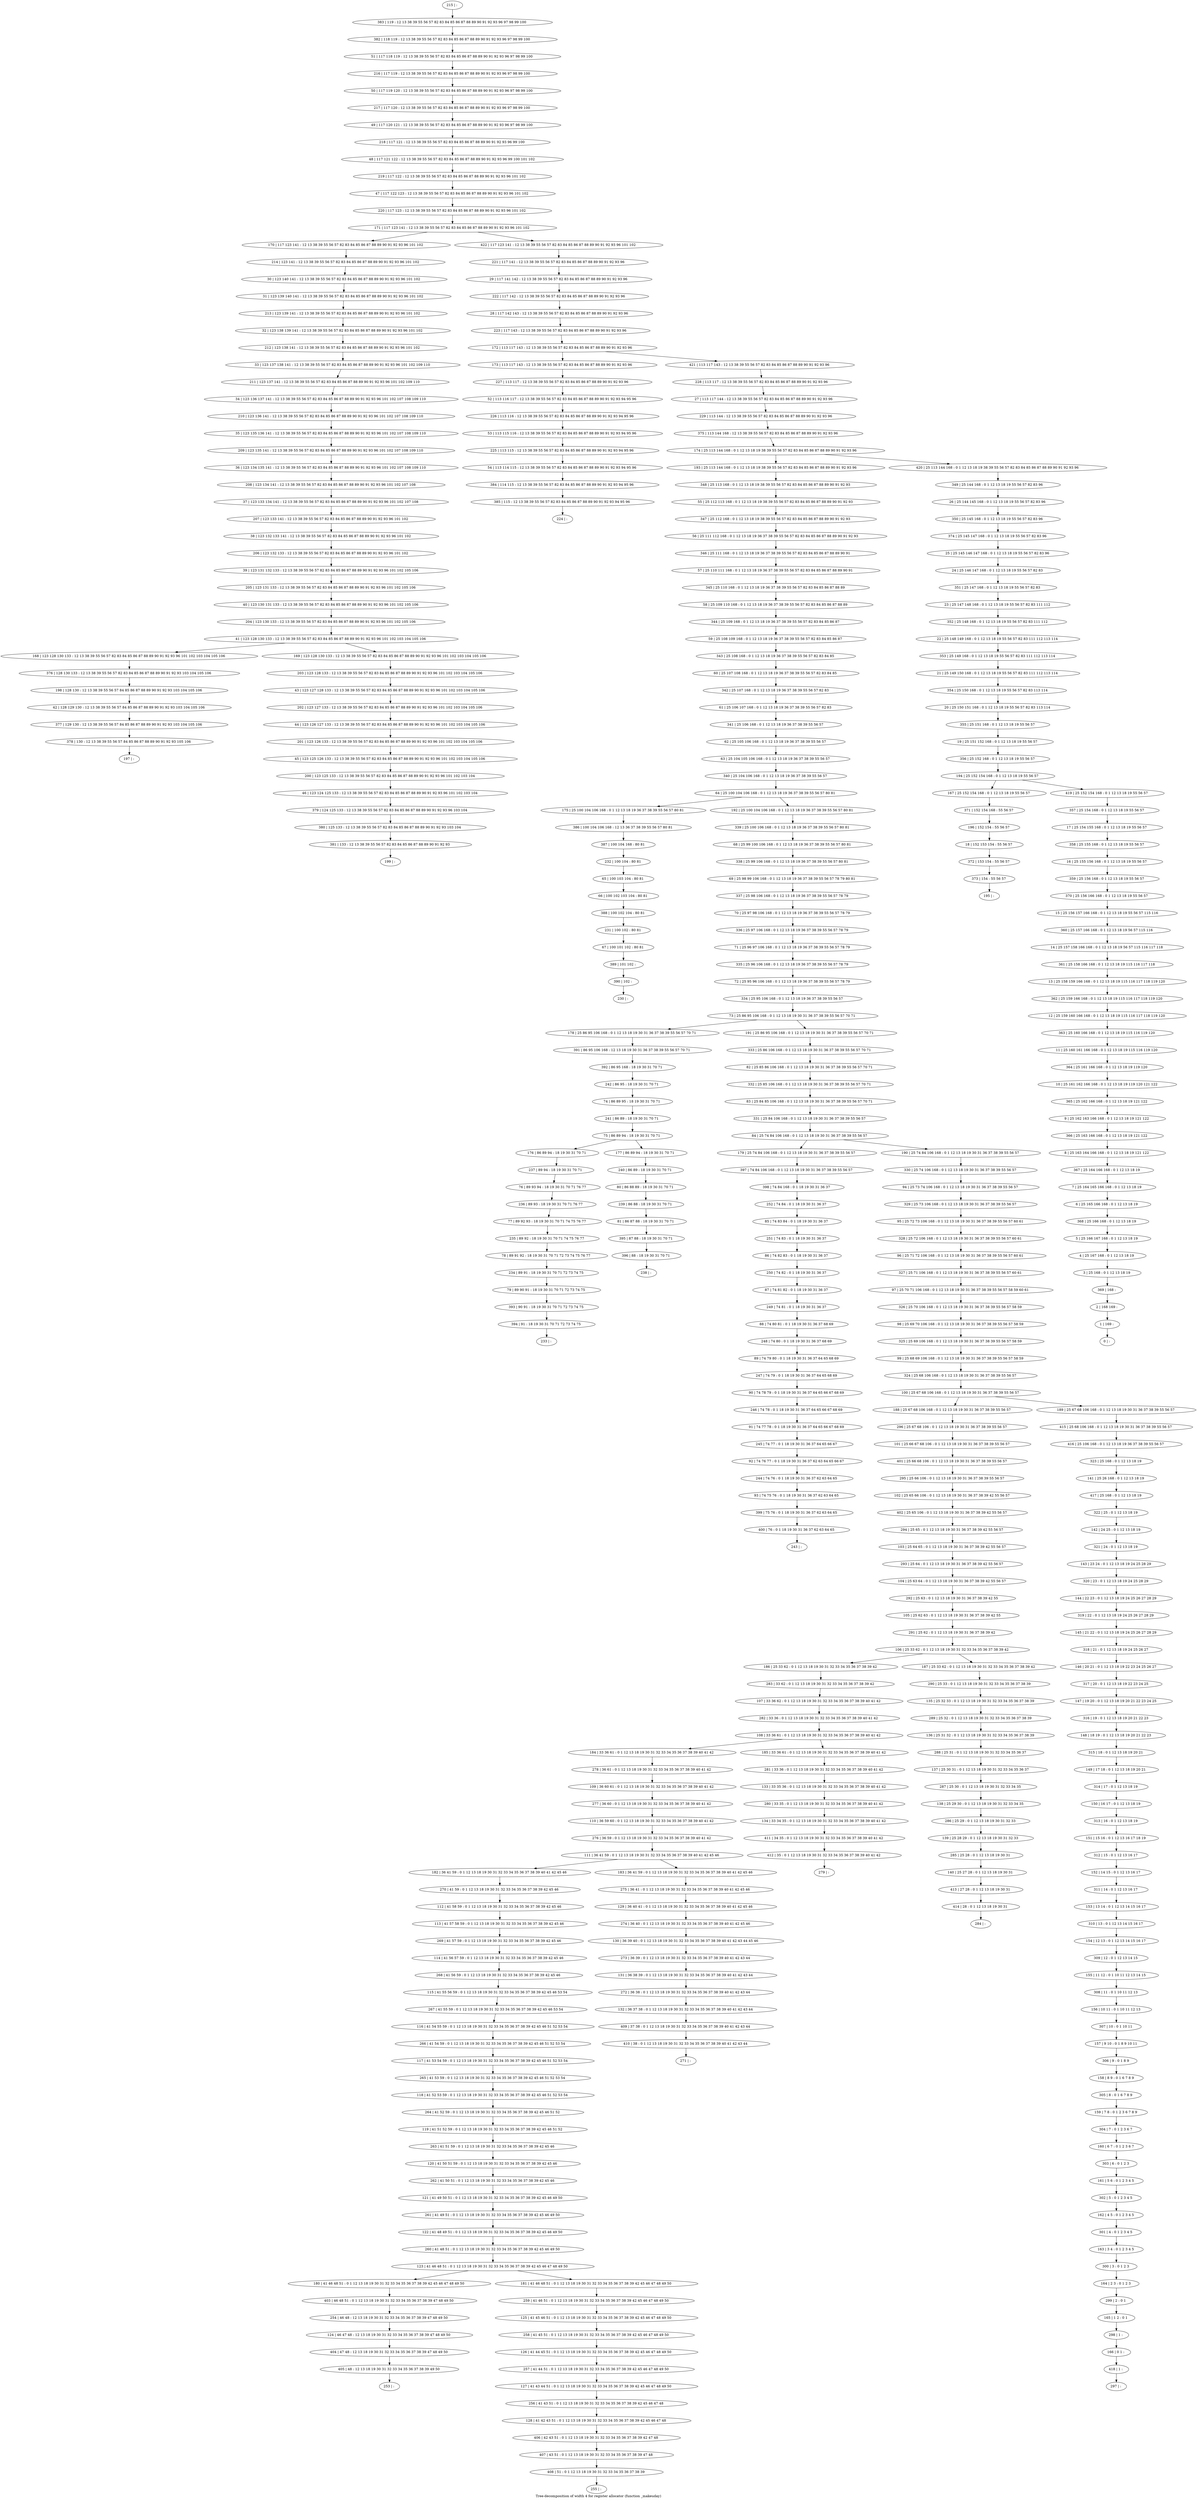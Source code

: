 digraph G {
graph [label="Tree-decomposition of width 4 for register allocator (function _makeuday)"]
0[label="0 | : "];
1[label="1 | 169 : "];
2[label="2 | 168 169 : "];
3[label="3 | 25 168 : 0 1 12 13 18 19 "];
4[label="4 | 25 167 168 : 0 1 12 13 18 19 "];
5[label="5 | 25 166 167 168 : 0 1 12 13 18 19 "];
6[label="6 | 25 165 166 168 : 0 1 12 13 18 19 "];
7[label="7 | 25 164 165 166 168 : 0 1 12 13 18 19 "];
8[label="8 | 25 163 164 166 168 : 0 1 12 13 18 19 121 122 "];
9[label="9 | 25 162 163 166 168 : 0 1 12 13 18 19 121 122 "];
10[label="10 | 25 161 162 166 168 : 0 1 12 13 18 19 119 120 121 122 "];
11[label="11 | 25 160 161 166 168 : 0 1 12 13 18 19 115 116 119 120 "];
12[label="12 | 25 159 160 166 168 : 0 1 12 13 18 19 115 116 117 118 119 120 "];
13[label="13 | 25 158 159 166 168 : 0 1 12 13 18 19 115 116 117 118 119 120 "];
14[label="14 | 25 157 158 166 168 : 0 1 12 13 18 19 56 57 115 116 117 118 "];
15[label="15 | 25 156 157 166 168 : 0 1 12 13 18 19 55 56 57 115 116 "];
16[label="16 | 25 155 156 168 : 0 1 12 13 18 19 55 56 57 "];
17[label="17 | 25 154 155 168 : 0 1 12 13 18 19 55 56 57 "];
18[label="18 | 152 153 154 : 55 56 57 "];
19[label="19 | 25 151 152 168 : 0 1 12 13 18 19 55 56 57 "];
20[label="20 | 25 150 151 168 : 0 1 12 13 18 19 55 56 57 82 83 113 114 "];
21[label="21 | 25 149 150 168 : 0 1 12 13 18 19 55 56 57 82 83 111 112 113 114 "];
22[label="22 | 25 148 149 168 : 0 1 12 13 18 19 55 56 57 82 83 111 112 113 114 "];
23[label="23 | 25 147 148 168 : 0 1 12 13 18 19 55 56 57 82 83 111 112 "];
24[label="24 | 25 146 147 168 : 0 1 12 13 18 19 55 56 57 82 83 "];
25[label="25 | 25 145 146 147 168 : 0 1 12 13 18 19 55 56 57 82 83 96 "];
26[label="26 | 25 144 145 168 : 0 1 12 13 18 19 55 56 57 82 83 96 "];
27[label="27 | 113 117 144 : 12 13 38 39 55 56 57 82 83 84 85 86 87 88 89 90 91 92 93 96 "];
28[label="28 | 117 142 143 : 12 13 38 39 55 56 57 82 83 84 85 86 87 88 89 90 91 92 93 96 "];
29[label="29 | 117 141 142 : 12 13 38 39 55 56 57 82 83 84 85 86 87 88 89 90 91 92 93 96 "];
30[label="30 | 123 140 141 : 12 13 38 39 55 56 57 82 83 84 85 86 87 88 89 90 91 92 93 96 101 102 "];
31[label="31 | 123 139 140 141 : 12 13 38 39 55 56 57 82 83 84 85 86 87 88 89 90 91 92 93 96 101 102 "];
32[label="32 | 123 138 139 141 : 12 13 38 39 55 56 57 82 83 84 85 86 87 88 89 90 91 92 93 96 101 102 "];
33[label="33 | 123 137 138 141 : 12 13 38 39 55 56 57 82 83 84 85 86 87 88 89 90 91 92 93 96 101 102 109 110 "];
34[label="34 | 123 136 137 141 : 12 13 38 39 55 56 57 82 83 84 85 86 87 88 89 90 91 92 93 96 101 102 107 108 109 110 "];
35[label="35 | 123 135 136 141 : 12 13 38 39 55 56 57 82 83 84 85 86 87 88 89 90 91 92 93 96 101 102 107 108 109 110 "];
36[label="36 | 123 134 135 141 : 12 13 38 39 55 56 57 82 83 84 85 86 87 88 89 90 91 92 93 96 101 102 107 108 109 110 "];
37[label="37 | 123 133 134 141 : 12 13 38 39 55 56 57 82 83 84 85 86 87 88 89 90 91 92 93 96 101 102 107 108 "];
38[label="38 | 123 132 133 141 : 12 13 38 39 55 56 57 82 83 84 85 86 87 88 89 90 91 92 93 96 101 102 "];
39[label="39 | 123 131 132 133 : 12 13 38 39 55 56 57 82 83 84 85 86 87 88 89 90 91 92 93 96 101 102 105 106 "];
40[label="40 | 123 130 131 133 : 12 13 38 39 55 56 57 82 83 84 85 86 87 88 89 90 91 92 93 96 101 102 105 106 "];
41[label="41 | 123 128 130 133 : 12 13 38 39 55 56 57 82 83 84 85 86 87 88 89 90 91 92 93 96 101 102 103 104 105 106 "];
42[label="42 | 128 129 130 : 12 13 38 39 55 56 57 84 85 86 87 88 89 90 91 92 93 103 104 105 106 "];
43[label="43 | 123 127 128 133 : 12 13 38 39 55 56 57 82 83 84 85 86 87 88 89 90 91 92 93 96 101 102 103 104 105 106 "];
44[label="44 | 123 126 127 133 : 12 13 38 39 55 56 57 82 83 84 85 86 87 88 89 90 91 92 93 96 101 102 103 104 105 106 "];
45[label="45 | 123 125 126 133 : 12 13 38 39 55 56 57 82 83 84 85 86 87 88 89 90 91 92 93 96 101 102 103 104 105 106 "];
46[label="46 | 123 124 125 133 : 12 13 38 39 55 56 57 82 83 84 85 86 87 88 89 90 91 92 93 96 101 102 103 104 "];
47[label="47 | 117 122 123 : 12 13 38 39 55 56 57 82 83 84 85 86 87 88 89 90 91 92 93 96 101 102 "];
48[label="48 | 117 121 122 : 12 13 38 39 55 56 57 82 83 84 85 86 87 88 89 90 91 92 93 96 99 100 101 102 "];
49[label="49 | 117 120 121 : 12 13 38 39 55 56 57 82 83 84 85 86 87 88 89 90 91 92 93 96 97 98 99 100 "];
50[label="50 | 117 119 120 : 12 13 38 39 55 56 57 82 83 84 85 86 87 88 89 90 91 92 93 96 97 98 99 100 "];
51[label="51 | 117 118 119 : 12 13 38 39 55 56 57 82 83 84 85 86 87 88 89 90 91 92 93 96 97 98 99 100 "];
52[label="52 | 113 116 117 : 12 13 38 39 55 56 57 82 83 84 85 86 87 88 89 90 91 92 93 94 95 96 "];
53[label="53 | 113 115 116 : 12 13 38 39 55 56 57 82 83 84 85 86 87 88 89 90 91 92 93 94 95 96 "];
54[label="54 | 113 114 115 : 12 13 38 39 55 56 57 82 83 84 85 86 87 88 89 90 91 92 93 94 95 96 "];
55[label="55 | 25 112 113 168 : 0 1 12 13 18 19 38 39 55 56 57 82 83 84 85 86 87 88 89 90 91 92 93 "];
56[label="56 | 25 111 112 168 : 0 1 12 13 18 19 36 37 38 39 55 56 57 82 83 84 85 86 87 88 89 90 91 92 93 "];
57[label="57 | 25 110 111 168 : 0 1 12 13 18 19 36 37 38 39 55 56 57 82 83 84 85 86 87 88 89 90 91 "];
58[label="58 | 25 109 110 168 : 0 1 12 13 18 19 36 37 38 39 55 56 57 82 83 84 85 86 87 88 89 "];
59[label="59 | 25 108 109 168 : 0 1 12 13 18 19 36 37 38 39 55 56 57 82 83 84 85 86 87 "];
60[label="60 | 25 107 108 168 : 0 1 12 13 18 19 36 37 38 39 55 56 57 82 83 84 85 "];
61[label="61 | 25 106 107 168 : 0 1 12 13 18 19 36 37 38 39 55 56 57 82 83 "];
62[label="62 | 25 105 106 168 : 0 1 12 13 18 19 36 37 38 39 55 56 57 "];
63[label="63 | 25 104 105 106 168 : 0 1 12 13 18 19 36 37 38 39 55 56 57 "];
64[label="64 | 25 100 104 106 168 : 0 1 12 13 18 19 36 37 38 39 55 56 57 80 81 "];
65[label="65 | 100 103 104 : 80 81 "];
66[label="66 | 100 102 103 104 : 80 81 "];
67[label="67 | 100 101 102 : 80 81 "];
68[label="68 | 25 99 100 106 168 : 0 1 12 13 18 19 36 37 38 39 55 56 57 80 81 "];
69[label="69 | 25 98 99 106 168 : 0 1 12 13 18 19 36 37 38 39 55 56 57 78 79 80 81 "];
70[label="70 | 25 97 98 106 168 : 0 1 12 13 18 19 36 37 38 39 55 56 57 78 79 "];
71[label="71 | 25 96 97 106 168 : 0 1 12 13 18 19 36 37 38 39 55 56 57 78 79 "];
72[label="72 | 25 95 96 106 168 : 0 1 12 13 18 19 36 37 38 39 55 56 57 78 79 "];
73[label="73 | 25 86 95 106 168 : 0 1 12 13 18 19 30 31 36 37 38 39 55 56 57 70 71 "];
74[label="74 | 86 89 95 : 18 19 30 31 70 71 "];
75[label="75 | 86 89 94 : 18 19 30 31 70 71 "];
76[label="76 | 89 93 94 : 18 19 30 31 70 71 76 77 "];
77[label="77 | 89 92 93 : 18 19 30 31 70 71 74 75 76 77 "];
78[label="78 | 89 91 92 : 18 19 30 31 70 71 72 73 74 75 76 77 "];
79[label="79 | 89 90 91 : 18 19 30 31 70 71 72 73 74 75 "];
80[label="80 | 86 88 89 : 18 19 30 31 70 71 "];
81[label="81 | 86 87 88 : 18 19 30 31 70 71 "];
82[label="82 | 25 85 86 106 168 : 0 1 12 13 18 19 30 31 36 37 38 39 55 56 57 70 71 "];
83[label="83 | 25 84 85 106 168 : 0 1 12 13 18 19 30 31 36 37 38 39 55 56 57 70 71 "];
84[label="84 | 25 74 84 106 168 : 0 1 12 13 18 19 30 31 36 37 38 39 55 56 57 "];
85[label="85 | 74 83 84 : 0 1 18 19 30 31 36 37 "];
86[label="86 | 74 82 83 : 0 1 18 19 30 31 36 37 "];
87[label="87 | 74 81 82 : 0 1 18 19 30 31 36 37 "];
88[label="88 | 74 80 81 : 0 1 18 19 30 31 36 37 68 69 "];
89[label="89 | 74 79 80 : 0 1 18 19 30 31 36 37 64 65 68 69 "];
90[label="90 | 74 78 79 : 0 1 18 19 30 31 36 37 64 65 66 67 68 69 "];
91[label="91 | 74 77 78 : 0 1 18 19 30 31 36 37 64 65 66 67 68 69 "];
92[label="92 | 74 76 77 : 0 1 18 19 30 31 36 37 62 63 64 65 66 67 "];
93[label="93 | 74 75 76 : 0 1 18 19 30 31 36 37 62 63 64 65 "];
94[label="94 | 25 73 74 106 168 : 0 1 12 13 18 19 30 31 36 37 38 39 55 56 57 "];
95[label="95 | 25 72 73 106 168 : 0 1 12 13 18 19 30 31 36 37 38 39 55 56 57 60 61 "];
96[label="96 | 25 71 72 106 168 : 0 1 12 13 18 19 30 31 36 37 38 39 55 56 57 60 61 "];
97[label="97 | 25 70 71 106 168 : 0 1 12 13 18 19 30 31 36 37 38 39 55 56 57 58 59 60 61 "];
98[label="98 | 25 69 70 106 168 : 0 1 12 13 18 19 30 31 36 37 38 39 55 56 57 58 59 "];
99[label="99 | 25 68 69 106 168 : 0 1 12 13 18 19 30 31 36 37 38 39 55 56 57 58 59 "];
100[label="100 | 25 67 68 106 168 : 0 1 12 13 18 19 30 31 36 37 38 39 55 56 57 "];
101[label="101 | 25 66 67 68 106 : 0 1 12 13 18 19 30 31 36 37 38 39 55 56 57 "];
102[label="102 | 25 65 66 106 : 0 1 12 13 18 19 30 31 36 37 38 39 42 55 56 57 "];
103[label="103 | 25 64 65 : 0 1 12 13 18 19 30 31 36 37 38 39 42 55 56 57 "];
104[label="104 | 25 63 64 : 0 1 12 13 18 19 30 31 36 37 38 39 42 55 56 57 "];
105[label="105 | 25 62 63 : 0 1 12 13 18 19 30 31 36 37 38 39 42 55 "];
106[label="106 | 25 33 62 : 0 1 12 13 18 19 30 31 32 33 34 35 36 37 38 39 42 "];
107[label="107 | 33 36 62 : 0 1 12 13 18 19 30 31 32 33 34 35 36 37 38 39 40 41 42 "];
108[label="108 | 33 36 61 : 0 1 12 13 18 19 30 31 32 33 34 35 36 37 38 39 40 41 42 "];
109[label="109 | 36 60 61 : 0 1 12 13 18 19 30 31 32 33 34 35 36 37 38 39 40 41 42 "];
110[label="110 | 36 59 60 : 0 1 12 13 18 19 30 31 32 33 34 35 36 37 38 39 40 41 42 "];
111[label="111 | 36 41 59 : 0 1 12 13 18 19 30 31 32 33 34 35 36 37 38 39 40 41 42 45 46 "];
112[label="112 | 41 58 59 : 0 1 12 13 18 19 30 31 32 33 34 35 36 37 38 39 42 45 46 "];
113[label="113 | 41 57 58 59 : 0 1 12 13 18 19 30 31 32 33 34 35 36 37 38 39 42 45 46 "];
114[label="114 | 41 56 57 59 : 0 1 12 13 18 19 30 31 32 33 34 35 36 37 38 39 42 45 46 "];
115[label="115 | 41 55 56 59 : 0 1 12 13 18 19 30 31 32 33 34 35 36 37 38 39 42 45 46 53 54 "];
116[label="116 | 41 54 55 59 : 0 1 12 13 18 19 30 31 32 33 34 35 36 37 38 39 42 45 46 51 52 53 54 "];
117[label="117 | 41 53 54 59 : 0 1 12 13 18 19 30 31 32 33 34 35 36 37 38 39 42 45 46 51 52 53 54 "];
118[label="118 | 41 52 53 59 : 0 1 12 13 18 19 30 31 32 33 34 35 36 37 38 39 42 45 46 51 52 53 54 "];
119[label="119 | 41 51 52 59 : 0 1 12 13 18 19 30 31 32 33 34 35 36 37 38 39 42 45 46 51 52 "];
120[label="120 | 41 50 51 59 : 0 1 12 13 18 19 30 31 32 33 34 35 36 37 38 39 42 45 46 "];
121[label="121 | 41 49 50 51 : 0 1 12 13 18 19 30 31 32 33 34 35 36 37 38 39 42 45 46 49 50 "];
122[label="122 | 41 48 49 51 : 0 1 12 13 18 19 30 31 32 33 34 35 36 37 38 39 42 45 46 49 50 "];
123[label="123 | 41 46 48 51 : 0 1 12 13 18 19 30 31 32 33 34 35 36 37 38 39 42 45 46 47 48 49 50 "];
124[label="124 | 46 47 48 : 12 13 18 19 30 31 32 33 34 35 36 37 38 39 47 48 49 50 "];
125[label="125 | 41 45 46 51 : 0 1 12 13 18 19 30 31 32 33 34 35 36 37 38 39 42 45 46 47 48 49 50 "];
126[label="126 | 41 44 45 51 : 0 1 12 13 18 19 30 31 32 33 34 35 36 37 38 39 42 45 46 47 48 49 50 "];
127[label="127 | 41 43 44 51 : 0 1 12 13 18 19 30 31 32 33 34 35 36 37 38 39 42 45 46 47 48 49 50 "];
128[label="128 | 41 42 43 51 : 0 1 12 13 18 19 30 31 32 33 34 35 36 37 38 39 42 45 46 47 48 "];
129[label="129 | 36 40 41 : 0 1 12 13 18 19 30 31 32 33 34 35 36 37 38 39 40 41 42 45 46 "];
130[label="130 | 36 39 40 : 0 1 12 13 18 19 30 31 32 33 34 35 36 37 38 39 40 41 42 43 44 45 46 "];
131[label="131 | 36 38 39 : 0 1 12 13 18 19 30 31 32 33 34 35 36 37 38 39 40 41 42 43 44 "];
132[label="132 | 36 37 38 : 0 1 12 13 18 19 30 31 32 33 34 35 36 37 38 39 40 41 42 43 44 "];
133[label="133 | 33 35 36 : 0 1 12 13 18 19 30 31 32 33 34 35 36 37 38 39 40 41 42 "];
134[label="134 | 33 34 35 : 0 1 12 13 18 19 30 31 32 33 34 35 36 37 38 39 40 41 42 "];
135[label="135 | 25 32 33 : 0 1 12 13 18 19 30 31 32 33 34 35 36 37 38 39 "];
136[label="136 | 25 31 32 : 0 1 12 13 18 19 30 31 32 33 34 35 36 37 38 39 "];
137[label="137 | 25 30 31 : 0 1 12 13 18 19 30 31 32 33 34 35 36 37 "];
138[label="138 | 25 29 30 : 0 1 12 13 18 19 30 31 32 33 34 35 "];
139[label="139 | 25 28 29 : 0 1 12 13 18 19 30 31 32 33 "];
140[label="140 | 25 27 28 : 0 1 12 13 18 19 30 31 "];
141[label="141 | 25 26 168 : 0 1 12 13 18 19 "];
142[label="142 | 24 25 : 0 1 12 13 18 19 "];
143[label="143 | 23 24 : 0 1 12 13 18 19 24 25 28 29 "];
144[label="144 | 22 23 : 0 1 12 13 18 19 24 25 26 27 28 29 "];
145[label="145 | 21 22 : 0 1 12 13 18 19 24 25 26 27 28 29 "];
146[label="146 | 20 21 : 0 1 12 13 18 19 22 23 24 25 26 27 "];
147[label="147 | 19 20 : 0 1 12 13 18 19 20 21 22 23 24 25 "];
148[label="148 | 18 19 : 0 1 12 13 18 19 20 21 22 23 "];
149[label="149 | 17 18 : 0 1 12 13 18 19 20 21 "];
150[label="150 | 16 17 : 0 1 12 13 18 19 "];
151[label="151 | 15 16 : 0 1 12 13 16 17 18 19 "];
152[label="152 | 14 15 : 0 1 12 13 16 17 "];
153[label="153 | 13 14 : 0 1 12 13 14 15 16 17 "];
154[label="154 | 12 13 : 0 1 12 13 14 15 16 17 "];
155[label="155 | 11 12 : 0 1 10 11 12 13 14 15 "];
156[label="156 | 10 11 : 0 1 10 11 12 13 "];
157[label="157 | 9 10 : 0 1 8 9 10 11 "];
158[label="158 | 8 9 : 0 1 6 7 8 9 "];
159[label="159 | 7 8 : 0 1 2 3 6 7 8 9 "];
160[label="160 | 6 7 : 0 1 2 3 6 7 "];
161[label="161 | 5 6 : 0 1 2 3 4 5 "];
162[label="162 | 4 5 : 0 1 2 3 4 5 "];
163[label="163 | 3 4 : 0 1 2 3 4 5 "];
164[label="164 | 2 3 : 0 1 2 3 "];
165[label="165 | 1 2 : 0 1 "];
166[label="166 | 0 1 : "];
167[label="167 | 25 152 154 168 : 0 1 12 13 18 19 55 56 57 "];
168[label="168 | 123 128 130 133 : 12 13 38 39 55 56 57 82 83 84 85 86 87 88 89 90 91 92 93 96 101 102 103 104 105 106 "];
169[label="169 | 123 128 130 133 : 12 13 38 39 55 56 57 82 83 84 85 86 87 88 89 90 91 92 93 96 101 102 103 104 105 106 "];
170[label="170 | 117 123 141 : 12 13 38 39 55 56 57 82 83 84 85 86 87 88 89 90 91 92 93 96 101 102 "];
171[label="171 | 117 123 141 : 12 13 38 39 55 56 57 82 83 84 85 86 87 88 89 90 91 92 93 96 101 102 "];
172[label="172 | 113 117 143 : 12 13 38 39 55 56 57 82 83 84 85 86 87 88 89 90 91 92 93 96 "];
173[label="173 | 113 117 143 : 12 13 38 39 55 56 57 82 83 84 85 86 87 88 89 90 91 92 93 96 "];
174[label="174 | 25 113 144 168 : 0 1 12 13 18 19 38 39 55 56 57 82 83 84 85 86 87 88 89 90 91 92 93 96 "];
175[label="175 | 25 100 104 106 168 : 0 1 12 13 18 19 36 37 38 39 55 56 57 80 81 "];
176[label="176 | 86 89 94 : 18 19 30 31 70 71 "];
177[label="177 | 86 89 94 : 18 19 30 31 70 71 "];
178[label="178 | 25 86 95 106 168 : 0 1 12 13 18 19 30 31 36 37 38 39 55 56 57 70 71 "];
179[label="179 | 25 74 84 106 168 : 0 1 12 13 18 19 30 31 36 37 38 39 55 56 57 "];
180[label="180 | 41 46 48 51 : 0 1 12 13 18 19 30 31 32 33 34 35 36 37 38 39 42 45 46 47 48 49 50 "];
181[label="181 | 41 46 48 51 : 0 1 12 13 18 19 30 31 32 33 34 35 36 37 38 39 42 45 46 47 48 49 50 "];
182[label="182 | 36 41 59 : 0 1 12 13 18 19 30 31 32 33 34 35 36 37 38 39 40 41 42 45 46 "];
183[label="183 | 36 41 59 : 0 1 12 13 18 19 30 31 32 33 34 35 36 37 38 39 40 41 42 45 46 "];
184[label="184 | 33 36 61 : 0 1 12 13 18 19 30 31 32 33 34 35 36 37 38 39 40 41 42 "];
185[label="185 | 33 36 61 : 0 1 12 13 18 19 30 31 32 33 34 35 36 37 38 39 40 41 42 "];
186[label="186 | 25 33 62 : 0 1 12 13 18 19 30 31 32 33 34 35 36 37 38 39 42 "];
187[label="187 | 25 33 62 : 0 1 12 13 18 19 30 31 32 33 34 35 36 37 38 39 42 "];
188[label="188 | 25 67 68 106 168 : 0 1 12 13 18 19 30 31 36 37 38 39 55 56 57 "];
189[label="189 | 25 67 68 106 168 : 0 1 12 13 18 19 30 31 36 37 38 39 55 56 57 "];
190[label="190 | 25 74 84 106 168 : 0 1 12 13 18 19 30 31 36 37 38 39 55 56 57 "];
191[label="191 | 25 86 95 106 168 : 0 1 12 13 18 19 30 31 36 37 38 39 55 56 57 70 71 "];
192[label="192 | 25 100 104 106 168 : 0 1 12 13 18 19 36 37 38 39 55 56 57 80 81 "];
193[label="193 | 25 113 144 168 : 0 1 12 13 18 19 38 39 55 56 57 82 83 84 85 86 87 88 89 90 91 92 93 96 "];
194[label="194 | 25 152 154 168 : 0 1 12 13 18 19 55 56 57 "];
195[label="195 | : "];
196[label="196 | 152 154 : 55 56 57 "];
197[label="197 | : "];
198[label="198 | 128 130 : 12 13 38 39 55 56 57 84 85 86 87 88 89 90 91 92 93 103 104 105 106 "];
199[label="199 | : "];
200[label="200 | 123 125 133 : 12 13 38 39 55 56 57 82 83 84 85 86 87 88 89 90 91 92 93 96 101 102 103 104 "];
201[label="201 | 123 126 133 : 12 13 38 39 55 56 57 82 83 84 85 86 87 88 89 90 91 92 93 96 101 102 103 104 105 106 "];
202[label="202 | 123 127 133 : 12 13 38 39 55 56 57 82 83 84 85 86 87 88 89 90 91 92 93 96 101 102 103 104 105 106 "];
203[label="203 | 123 128 133 : 12 13 38 39 55 56 57 82 83 84 85 86 87 88 89 90 91 92 93 96 101 102 103 104 105 106 "];
204[label="204 | 123 130 133 : 12 13 38 39 55 56 57 82 83 84 85 86 87 88 89 90 91 92 93 96 101 102 105 106 "];
205[label="205 | 123 131 133 : 12 13 38 39 55 56 57 82 83 84 85 86 87 88 89 90 91 92 93 96 101 102 105 106 "];
206[label="206 | 123 132 133 : 12 13 38 39 55 56 57 82 83 84 85 86 87 88 89 90 91 92 93 96 101 102 "];
207[label="207 | 123 133 141 : 12 13 38 39 55 56 57 82 83 84 85 86 87 88 89 90 91 92 93 96 101 102 "];
208[label="208 | 123 134 141 : 12 13 38 39 55 56 57 82 83 84 85 86 87 88 89 90 91 92 93 96 101 102 107 108 "];
209[label="209 | 123 135 141 : 12 13 38 39 55 56 57 82 83 84 85 86 87 88 89 90 91 92 93 96 101 102 107 108 109 110 "];
210[label="210 | 123 136 141 : 12 13 38 39 55 56 57 82 83 84 85 86 87 88 89 90 91 92 93 96 101 102 107 108 109 110 "];
211[label="211 | 123 137 141 : 12 13 38 39 55 56 57 82 83 84 85 86 87 88 89 90 91 92 93 96 101 102 109 110 "];
212[label="212 | 123 138 141 : 12 13 38 39 55 56 57 82 83 84 85 86 87 88 89 90 91 92 93 96 101 102 "];
213[label="213 | 123 139 141 : 12 13 38 39 55 56 57 82 83 84 85 86 87 88 89 90 91 92 93 96 101 102 "];
214[label="214 | 123 141 : 12 13 38 39 55 56 57 82 83 84 85 86 87 88 89 90 91 92 93 96 101 102 "];
215[label="215 | : "];
216[label="216 | 117 119 : 12 13 38 39 55 56 57 82 83 84 85 86 87 88 89 90 91 92 93 96 97 98 99 100 "];
217[label="217 | 117 120 : 12 13 38 39 55 56 57 82 83 84 85 86 87 88 89 90 91 92 93 96 97 98 99 100 "];
218[label="218 | 117 121 : 12 13 38 39 55 56 57 82 83 84 85 86 87 88 89 90 91 92 93 96 99 100 "];
219[label="219 | 117 122 : 12 13 38 39 55 56 57 82 83 84 85 86 87 88 89 90 91 92 93 96 101 102 "];
220[label="220 | 117 123 : 12 13 38 39 55 56 57 82 83 84 85 86 87 88 89 90 91 92 93 96 101 102 "];
221[label="221 | 117 141 : 12 13 38 39 55 56 57 82 83 84 85 86 87 88 89 90 91 92 93 96 "];
222[label="222 | 117 142 : 12 13 38 39 55 56 57 82 83 84 85 86 87 88 89 90 91 92 93 96 "];
223[label="223 | 117 143 : 12 13 38 39 55 56 57 82 83 84 85 86 87 88 89 90 91 92 93 96 "];
224[label="224 | : "];
225[label="225 | 113 115 : 12 13 38 39 55 56 57 82 83 84 85 86 87 88 89 90 91 92 93 94 95 96 "];
226[label="226 | 113 116 : 12 13 38 39 55 56 57 82 83 84 85 86 87 88 89 90 91 92 93 94 95 96 "];
227[label="227 | 113 117 : 12 13 38 39 55 56 57 82 83 84 85 86 87 88 89 90 91 92 93 96 "];
228[label="228 | 113 117 : 12 13 38 39 55 56 57 82 83 84 85 86 87 88 89 90 91 92 93 96 "];
229[label="229 | 113 144 : 12 13 38 39 55 56 57 82 83 84 85 86 87 88 89 90 91 92 93 96 "];
230[label="230 | : "];
231[label="231 | 100 102 : 80 81 "];
232[label="232 | 100 104 : 80 81 "];
233[label="233 | : "];
234[label="234 | 89 91 : 18 19 30 31 70 71 72 73 74 75 "];
235[label="235 | 89 92 : 18 19 30 31 70 71 74 75 76 77 "];
236[label="236 | 89 93 : 18 19 30 31 70 71 76 77 "];
237[label="237 | 89 94 : 18 19 30 31 70 71 "];
238[label="238 | : "];
239[label="239 | 86 88 : 18 19 30 31 70 71 "];
240[label="240 | 86 89 : 18 19 30 31 70 71 "];
241[label="241 | 86 89 : 18 19 30 31 70 71 "];
242[label="242 | 86 95 : 18 19 30 31 70 71 "];
243[label="243 | : "];
244[label="244 | 74 76 : 0 1 18 19 30 31 36 37 62 63 64 65 "];
245[label="245 | 74 77 : 0 1 18 19 30 31 36 37 64 65 66 67 "];
246[label="246 | 74 78 : 0 1 18 19 30 31 36 37 64 65 66 67 68 69 "];
247[label="247 | 74 79 : 0 1 18 19 30 31 36 37 64 65 68 69 "];
248[label="248 | 74 80 : 0 1 18 19 30 31 36 37 68 69 "];
249[label="249 | 74 81 : 0 1 18 19 30 31 36 37 "];
250[label="250 | 74 82 : 0 1 18 19 30 31 36 37 "];
251[label="251 | 74 83 : 0 1 18 19 30 31 36 37 "];
252[label="252 | 74 84 : 0 1 18 19 30 31 36 37 "];
253[label="253 | : "];
254[label="254 | 46 48 : 12 13 18 19 30 31 32 33 34 35 36 37 38 39 47 48 49 50 "];
255[label="255 | : "];
256[label="256 | 41 43 51 : 0 1 12 13 18 19 30 31 32 33 34 35 36 37 38 39 42 45 46 47 48 "];
257[label="257 | 41 44 51 : 0 1 12 13 18 19 30 31 32 33 34 35 36 37 38 39 42 45 46 47 48 49 50 "];
258[label="258 | 41 45 51 : 0 1 12 13 18 19 30 31 32 33 34 35 36 37 38 39 42 45 46 47 48 49 50 "];
259[label="259 | 41 46 51 : 0 1 12 13 18 19 30 31 32 33 34 35 36 37 38 39 42 45 46 47 48 49 50 "];
260[label="260 | 41 48 51 : 0 1 12 13 18 19 30 31 32 33 34 35 36 37 38 39 42 45 46 49 50 "];
261[label="261 | 41 49 51 : 0 1 12 13 18 19 30 31 32 33 34 35 36 37 38 39 42 45 46 49 50 "];
262[label="262 | 41 50 51 : 0 1 12 13 18 19 30 31 32 33 34 35 36 37 38 39 42 45 46 "];
263[label="263 | 41 51 59 : 0 1 12 13 18 19 30 31 32 33 34 35 36 37 38 39 42 45 46 "];
264[label="264 | 41 52 59 : 0 1 12 13 18 19 30 31 32 33 34 35 36 37 38 39 42 45 46 51 52 "];
265[label="265 | 41 53 59 : 0 1 12 13 18 19 30 31 32 33 34 35 36 37 38 39 42 45 46 51 52 53 54 "];
266[label="266 | 41 54 59 : 0 1 12 13 18 19 30 31 32 33 34 35 36 37 38 39 42 45 46 51 52 53 54 "];
267[label="267 | 41 55 59 : 0 1 12 13 18 19 30 31 32 33 34 35 36 37 38 39 42 45 46 53 54 "];
268[label="268 | 41 56 59 : 0 1 12 13 18 19 30 31 32 33 34 35 36 37 38 39 42 45 46 "];
269[label="269 | 41 57 59 : 0 1 12 13 18 19 30 31 32 33 34 35 36 37 38 39 42 45 46 "];
270[label="270 | 41 59 : 0 1 12 13 18 19 30 31 32 33 34 35 36 37 38 39 42 45 46 "];
271[label="271 | : "];
272[label="272 | 36 38 : 0 1 12 13 18 19 30 31 32 33 34 35 36 37 38 39 40 41 42 43 44 "];
273[label="273 | 36 39 : 0 1 12 13 18 19 30 31 32 33 34 35 36 37 38 39 40 41 42 43 44 "];
274[label="274 | 36 40 : 0 1 12 13 18 19 30 31 32 33 34 35 36 37 38 39 40 41 42 45 46 "];
275[label="275 | 36 41 : 0 1 12 13 18 19 30 31 32 33 34 35 36 37 38 39 40 41 42 45 46 "];
276[label="276 | 36 59 : 0 1 12 13 18 19 30 31 32 33 34 35 36 37 38 39 40 41 42 "];
277[label="277 | 36 60 : 0 1 12 13 18 19 30 31 32 33 34 35 36 37 38 39 40 41 42 "];
278[label="278 | 36 61 : 0 1 12 13 18 19 30 31 32 33 34 35 36 37 38 39 40 41 42 "];
279[label="279 | : "];
280[label="280 | 33 35 : 0 1 12 13 18 19 30 31 32 33 34 35 36 37 38 39 40 41 42 "];
281[label="281 | 33 36 : 0 1 12 13 18 19 30 31 32 33 34 35 36 37 38 39 40 41 42 "];
282[label="282 | 33 36 : 0 1 12 13 18 19 30 31 32 33 34 35 36 37 38 39 40 41 42 "];
283[label="283 | 33 62 : 0 1 12 13 18 19 30 31 32 33 34 35 36 37 38 39 42 "];
284[label="284 | : "];
285[label="285 | 25 28 : 0 1 12 13 18 19 30 31 "];
286[label="286 | 25 29 : 0 1 12 13 18 19 30 31 32 33 "];
287[label="287 | 25 30 : 0 1 12 13 18 19 30 31 32 33 34 35 "];
288[label="288 | 25 31 : 0 1 12 13 18 19 30 31 32 33 34 35 36 37 "];
289[label="289 | 25 32 : 0 1 12 13 18 19 30 31 32 33 34 35 36 37 38 39 "];
290[label="290 | 25 33 : 0 1 12 13 18 19 30 31 32 33 34 35 36 37 38 39 "];
291[label="291 | 25 62 : 0 1 12 13 18 19 30 31 36 37 38 39 42 "];
292[label="292 | 25 63 : 0 1 12 13 18 19 30 31 36 37 38 39 42 55 "];
293[label="293 | 25 64 : 0 1 12 13 18 19 30 31 36 37 38 39 42 55 56 57 "];
294[label="294 | 25 65 : 0 1 12 13 18 19 30 31 36 37 38 39 42 55 56 57 "];
295[label="295 | 25 66 106 : 0 1 12 13 18 19 30 31 36 37 38 39 55 56 57 "];
296[label="296 | 25 67 68 106 : 0 1 12 13 18 19 30 31 36 37 38 39 55 56 57 "];
297[label="297 | : "];
298[label="298 | 1 : "];
299[label="299 | 2 : 0 1 "];
300[label="300 | 3 : 0 1 2 3 "];
301[label="301 | 4 : 0 1 2 3 4 5 "];
302[label="302 | 5 : 0 1 2 3 4 5 "];
303[label="303 | 6 : 0 1 2 3 "];
304[label="304 | 7 : 0 1 2 3 6 7 "];
305[label="305 | 8 : 0 1 6 7 8 9 "];
306[label="306 | 9 : 0 1 8 9 "];
307[label="307 | 10 : 0 1 10 11 "];
308[label="308 | 11 : 0 1 10 11 12 13 "];
309[label="309 | 12 : 0 1 12 13 14 15 "];
310[label="310 | 13 : 0 1 12 13 14 15 16 17 "];
311[label="311 | 14 : 0 1 12 13 16 17 "];
312[label="312 | 15 : 0 1 12 13 16 17 "];
313[label="313 | 16 : 0 1 12 13 18 19 "];
314[label="314 | 17 : 0 1 12 13 18 19 "];
315[label="315 | 18 : 0 1 12 13 18 19 20 21 "];
316[label="316 | 19 : 0 1 12 13 18 19 20 21 22 23 "];
317[label="317 | 20 : 0 1 12 13 18 19 22 23 24 25 "];
318[label="318 | 21 : 0 1 12 13 18 19 24 25 26 27 "];
319[label="319 | 22 : 0 1 12 13 18 19 24 25 26 27 28 29 "];
320[label="320 | 23 : 0 1 12 13 18 19 24 25 28 29 "];
321[label="321 | 24 : 0 1 12 13 18 19 "];
322[label="322 | 25 : 0 1 12 13 18 19 "];
323[label="323 | 25 168 : 0 1 12 13 18 19 "];
324[label="324 | 25 68 106 168 : 0 1 12 13 18 19 30 31 36 37 38 39 55 56 57 "];
325[label="325 | 25 69 106 168 : 0 1 12 13 18 19 30 31 36 37 38 39 55 56 57 58 59 "];
326[label="326 | 25 70 106 168 : 0 1 12 13 18 19 30 31 36 37 38 39 55 56 57 58 59 "];
327[label="327 | 25 71 106 168 : 0 1 12 13 18 19 30 31 36 37 38 39 55 56 57 60 61 "];
328[label="328 | 25 72 106 168 : 0 1 12 13 18 19 30 31 36 37 38 39 55 56 57 60 61 "];
329[label="329 | 25 73 106 168 : 0 1 12 13 18 19 30 31 36 37 38 39 55 56 57 "];
330[label="330 | 25 74 106 168 : 0 1 12 13 18 19 30 31 36 37 38 39 55 56 57 "];
331[label="331 | 25 84 106 168 : 0 1 12 13 18 19 30 31 36 37 38 39 55 56 57 "];
332[label="332 | 25 85 106 168 : 0 1 12 13 18 19 30 31 36 37 38 39 55 56 57 70 71 "];
333[label="333 | 25 86 106 168 : 0 1 12 13 18 19 30 31 36 37 38 39 55 56 57 70 71 "];
334[label="334 | 25 95 106 168 : 0 1 12 13 18 19 36 37 38 39 55 56 57 "];
335[label="335 | 25 96 106 168 : 0 1 12 13 18 19 36 37 38 39 55 56 57 78 79 "];
336[label="336 | 25 97 106 168 : 0 1 12 13 18 19 36 37 38 39 55 56 57 78 79 "];
337[label="337 | 25 98 106 168 : 0 1 12 13 18 19 36 37 38 39 55 56 57 78 79 "];
338[label="338 | 25 99 106 168 : 0 1 12 13 18 19 36 37 38 39 55 56 57 80 81 "];
339[label="339 | 25 100 106 168 : 0 1 12 13 18 19 36 37 38 39 55 56 57 80 81 "];
340[label="340 | 25 104 106 168 : 0 1 12 13 18 19 36 37 38 39 55 56 57 "];
341[label="341 | 25 106 168 : 0 1 12 13 18 19 36 37 38 39 55 56 57 "];
342[label="342 | 25 107 168 : 0 1 12 13 18 19 36 37 38 39 55 56 57 82 83 "];
343[label="343 | 25 108 168 : 0 1 12 13 18 19 36 37 38 39 55 56 57 82 83 84 85 "];
344[label="344 | 25 109 168 : 0 1 12 13 18 19 36 37 38 39 55 56 57 82 83 84 85 86 87 "];
345[label="345 | 25 110 168 : 0 1 12 13 18 19 36 37 38 39 55 56 57 82 83 84 85 86 87 88 89 "];
346[label="346 | 25 111 168 : 0 1 12 13 18 19 36 37 38 39 55 56 57 82 83 84 85 86 87 88 89 90 91 "];
347[label="347 | 25 112 168 : 0 1 12 13 18 19 38 39 55 56 57 82 83 84 85 86 87 88 89 90 91 92 93 "];
348[label="348 | 25 113 168 : 0 1 12 13 18 19 38 39 55 56 57 82 83 84 85 86 87 88 89 90 91 92 93 "];
349[label="349 | 25 144 168 : 0 1 12 13 18 19 55 56 57 82 83 96 "];
350[label="350 | 25 145 168 : 0 1 12 13 18 19 55 56 57 82 83 96 "];
351[label="351 | 25 147 168 : 0 1 12 13 18 19 55 56 57 82 83 "];
352[label="352 | 25 148 168 : 0 1 12 13 18 19 55 56 57 82 83 111 112 "];
353[label="353 | 25 149 168 : 0 1 12 13 18 19 55 56 57 82 83 111 112 113 114 "];
354[label="354 | 25 150 168 : 0 1 12 13 18 19 55 56 57 82 83 113 114 "];
355[label="355 | 25 151 168 : 0 1 12 13 18 19 55 56 57 "];
356[label="356 | 25 152 168 : 0 1 12 13 18 19 55 56 57 "];
357[label="357 | 25 154 168 : 0 1 12 13 18 19 55 56 57 "];
358[label="358 | 25 155 168 : 0 1 12 13 18 19 55 56 57 "];
359[label="359 | 25 156 168 : 0 1 12 13 18 19 55 56 57 "];
360[label="360 | 25 157 166 168 : 0 1 12 13 18 19 56 57 115 116 "];
361[label="361 | 25 158 166 168 : 0 1 12 13 18 19 115 116 117 118 "];
362[label="362 | 25 159 166 168 : 0 1 12 13 18 19 115 116 117 118 119 120 "];
363[label="363 | 25 160 166 168 : 0 1 12 13 18 19 115 116 119 120 "];
364[label="364 | 25 161 166 168 : 0 1 12 13 18 19 119 120 "];
365[label="365 | 25 162 166 168 : 0 1 12 13 18 19 121 122 "];
366[label="366 | 25 163 166 168 : 0 1 12 13 18 19 121 122 "];
367[label="367 | 25 164 166 168 : 0 1 12 13 18 19 "];
368[label="368 | 25 166 168 : 0 1 12 13 18 19 "];
369[label="369 | 168 : "];
370[label="370 | 25 156 166 168 : 0 1 12 13 18 19 55 56 57 "];
371[label="371 | 152 154 168 : 55 56 57 "];
372[label="372 | 153 154 : 55 56 57 "];
373[label="373 | 154 : 55 56 57 "];
374[label="374 | 25 145 147 168 : 0 1 12 13 18 19 55 56 57 82 83 96 "];
375[label="375 | 113 144 168 : 12 13 38 39 55 56 57 82 83 84 85 86 87 88 89 90 91 92 93 96 "];
376[label="376 | 128 130 133 : 12 13 38 39 55 56 57 82 83 84 85 86 87 88 89 90 91 92 93 103 104 105 106 "];
377[label="377 | 129 130 : 12 13 38 39 55 56 57 84 85 86 87 88 89 90 91 92 93 103 104 105 106 "];
378[label="378 | 130 : 12 13 38 39 55 56 57 84 85 86 87 88 89 90 91 92 93 105 106 "];
379[label="379 | 124 125 133 : 12 13 38 39 55 56 57 82 83 84 85 86 87 88 89 90 91 92 93 96 103 104 "];
380[label="380 | 125 133 : 12 13 38 39 55 56 57 82 83 84 85 86 87 88 89 90 91 92 93 103 104 "];
381[label="381 | 133 : 12 13 38 39 55 56 57 82 83 84 85 86 87 88 89 90 91 92 93 "];
382[label="382 | 118 119 : 12 13 38 39 55 56 57 82 83 84 85 86 87 88 89 90 91 92 93 96 97 98 99 100 "];
383[label="383 | 119 : 12 13 38 39 55 56 57 82 83 84 85 86 87 88 89 90 91 92 93 96 97 98 99 100 "];
384[label="384 | 114 115 : 12 13 38 39 55 56 57 82 83 84 85 86 87 88 89 90 91 92 93 94 95 96 "];
385[label="385 | 115 : 12 13 38 39 55 56 57 82 83 84 85 86 87 88 89 90 91 92 93 94 95 96 "];
386[label="386 | 100 104 106 168 : 12 13 36 37 38 39 55 56 57 80 81 "];
387[label="387 | 100 104 168 : 80 81 "];
388[label="388 | 100 102 104 : 80 81 "];
389[label="389 | 101 102 : "];
390[label="390 | 102 : "];
391[label="391 | 86 95 106 168 : 12 13 18 19 30 31 36 37 38 39 55 56 57 70 71 "];
392[label="392 | 86 95 168 : 18 19 30 31 70 71 "];
393[label="393 | 90 91 : 18 19 30 31 70 71 72 73 74 75 "];
394[label="394 | 91 : 18 19 30 31 70 71 72 73 74 75 "];
395[label="395 | 87 88 : 18 19 30 31 70 71 "];
396[label="396 | 88 : 18 19 30 31 70 71 "];
397[label="397 | 74 84 106 168 : 0 1 12 13 18 19 30 31 36 37 38 39 55 56 57 "];
398[label="398 | 74 84 168 : 0 1 18 19 30 31 36 37 "];
399[label="399 | 75 76 : 0 1 18 19 30 31 36 37 62 63 64 65 "];
400[label="400 | 76 : 0 1 18 19 30 31 36 37 62 63 64 65 "];
401[label="401 | 25 66 68 106 : 0 1 12 13 18 19 30 31 36 37 38 39 55 56 57 "];
402[label="402 | 25 65 106 : 0 1 12 13 18 19 30 31 36 37 38 39 42 55 56 57 "];
403[label="403 | 46 48 51 : 0 1 12 13 18 19 30 31 32 33 34 35 36 37 38 39 47 48 49 50 "];
404[label="404 | 47 48 : 12 13 18 19 30 31 32 33 34 35 36 37 38 39 47 48 49 50 "];
405[label="405 | 48 : 12 13 18 19 30 31 32 33 34 35 36 37 38 39 49 50 "];
406[label="406 | 42 43 51 : 0 1 12 13 18 19 30 31 32 33 34 35 36 37 38 39 42 47 48 "];
407[label="407 | 43 51 : 0 1 12 13 18 19 30 31 32 33 34 35 36 37 38 39 47 48 "];
408[label="408 | 51 : 0 1 12 13 18 19 30 31 32 33 34 35 36 37 38 39 "];
409[label="409 | 37 38 : 0 1 12 13 18 19 30 31 32 33 34 35 36 37 38 39 40 41 42 43 44 "];
410[label="410 | 38 : 0 1 12 13 18 19 30 31 32 33 34 35 36 37 38 39 40 41 42 43 44 "];
411[label="411 | 34 35 : 0 1 12 13 18 19 30 31 32 33 34 35 36 37 38 39 40 41 42 "];
412[label="412 | 35 : 0 1 12 13 18 19 30 31 32 33 34 35 36 37 38 39 40 41 42 "];
413[label="413 | 27 28 : 0 1 12 13 18 19 30 31 "];
414[label="414 | 28 : 0 1 12 13 18 19 30 31 "];
415[label="415 | 25 68 106 168 : 0 1 12 13 18 19 30 31 36 37 38 39 55 56 57 "];
416[label="416 | 25 106 168 : 0 1 12 13 18 19 36 37 38 39 55 56 57 "];
417[label="417 | 25 168 : 0 1 12 13 18 19 "];
418[label="418 | 1 : "];
419[label="419 | 25 152 154 168 : 0 1 12 13 18 19 55 56 57 "];
420[label="420 | 25 113 144 168 : 0 1 12 13 18 19 38 39 55 56 57 82 83 84 85 86 87 88 89 90 91 92 93 96 "];
421[label="421 | 113 117 143 : 12 13 38 39 55 56 57 82 83 84 85 86 87 88 89 90 91 92 93 96 "];
422[label="422 | 117 123 141 : 12 13 38 39 55 56 57 82 83 84 85 86 87 88 89 90 91 92 93 96 101 102 "];
30->31 ;
62->63 ;
65->66 ;
112->113 ;
41->168 ;
41->169 ;
64->175 ;
75->176 ;
75->177 ;
73->178 ;
84->179 ;
123->180 ;
123->181 ;
111->182 ;
111->183 ;
108->184 ;
108->185 ;
106->186 ;
106->187 ;
100->188 ;
100->189 ;
84->190 ;
73->191 ;
64->192 ;
196->18 ;
198->42 ;
200->46 ;
45->200 ;
201->45 ;
44->201 ;
202->44 ;
43->202 ;
203->43 ;
169->203 ;
204->41 ;
40->204 ;
205->40 ;
39->205 ;
206->39 ;
38->206 ;
207->38 ;
37->207 ;
208->37 ;
36->208 ;
209->36 ;
35->209 ;
210->35 ;
34->210 ;
211->34 ;
33->211 ;
212->33 ;
32->212 ;
213->32 ;
31->213 ;
214->30 ;
170->214 ;
225->54 ;
53->225 ;
226->53 ;
52->226 ;
227->52 ;
173->227 ;
231->67 ;
232->65 ;
234->79 ;
78->234 ;
235->78 ;
77->235 ;
236->77 ;
76->236 ;
237->76 ;
176->237 ;
239->81 ;
80->239 ;
240->80 ;
177->240 ;
241->75 ;
74->241 ;
242->74 ;
244->93 ;
92->244 ;
245->92 ;
91->245 ;
246->91 ;
90->246 ;
247->90 ;
89->247 ;
248->89 ;
88->248 ;
249->88 ;
87->249 ;
250->87 ;
86->250 ;
251->86 ;
85->251 ;
252->85 ;
254->124 ;
256->128 ;
127->256 ;
257->127 ;
126->257 ;
258->126 ;
125->258 ;
259->125 ;
181->259 ;
260->123 ;
122->260 ;
261->122 ;
121->261 ;
262->121 ;
120->262 ;
263->120 ;
119->263 ;
264->119 ;
118->264 ;
265->118 ;
117->265 ;
266->117 ;
116->266 ;
267->116 ;
115->267 ;
268->115 ;
114->268 ;
269->114 ;
113->269 ;
270->112 ;
182->270 ;
272->132 ;
131->272 ;
273->131 ;
130->273 ;
274->130 ;
129->274 ;
275->129 ;
183->275 ;
276->111 ;
110->276 ;
277->110 ;
109->277 ;
278->109 ;
184->278 ;
280->134 ;
133->280 ;
281->133 ;
185->281 ;
282->108 ;
107->282 ;
283->107 ;
186->283 ;
285->140 ;
139->285 ;
286->139 ;
138->286 ;
287->138 ;
137->287 ;
288->137 ;
136->288 ;
289->136 ;
135->289 ;
290->135 ;
187->290 ;
291->106 ;
105->291 ;
292->105 ;
104->292 ;
293->104 ;
103->293 ;
294->103 ;
295->102 ;
296->101 ;
188->296 ;
298->166 ;
165->298 ;
299->165 ;
164->299 ;
300->164 ;
163->300 ;
301->163 ;
162->301 ;
302->162 ;
161->302 ;
303->161 ;
160->303 ;
304->160 ;
159->304 ;
305->159 ;
158->305 ;
306->158 ;
157->306 ;
307->157 ;
156->307 ;
308->156 ;
155->308 ;
309->155 ;
154->309 ;
310->154 ;
153->310 ;
311->153 ;
152->311 ;
312->152 ;
151->312 ;
313->151 ;
150->313 ;
314->150 ;
149->314 ;
315->149 ;
148->315 ;
316->148 ;
147->316 ;
317->147 ;
146->317 ;
318->146 ;
145->318 ;
319->145 ;
144->319 ;
320->144 ;
143->320 ;
321->143 ;
142->321 ;
322->142 ;
323->141 ;
324->100 ;
99->324 ;
325->99 ;
98->325 ;
326->98 ;
97->326 ;
327->97 ;
96->327 ;
328->96 ;
95->328 ;
329->95 ;
94->329 ;
330->94 ;
190->330 ;
331->84 ;
83->331 ;
332->83 ;
82->332 ;
333->82 ;
191->333 ;
334->73 ;
72->334 ;
335->72 ;
71->335 ;
336->71 ;
70->336 ;
337->70 ;
69->337 ;
338->69 ;
68->338 ;
339->68 ;
192->339 ;
340->64 ;
63->340 ;
341->62 ;
61->341 ;
342->61 ;
60->342 ;
343->60 ;
59->343 ;
344->59 ;
58->344 ;
345->58 ;
57->345 ;
346->57 ;
56->346 ;
347->56 ;
55->347 ;
348->55 ;
193->348 ;
371->196 ;
167->371 ;
18->372 ;
373->195 ;
372->373 ;
376->198 ;
168->376 ;
42->377 ;
378->197 ;
377->378 ;
46->379 ;
379->380 ;
381->199 ;
380->381 ;
54->384 ;
385->224 ;
384->385 ;
175->386 ;
387->232 ;
386->387 ;
388->231 ;
66->388 ;
67->389 ;
390->230 ;
389->390 ;
178->391 ;
392->242 ;
391->392 ;
79->393 ;
394->233 ;
393->394 ;
81->395 ;
396->238 ;
395->396 ;
179->397 ;
398->252 ;
397->398 ;
93->399 ;
400->243 ;
399->400 ;
401->295 ;
101->401 ;
402->294 ;
102->402 ;
403->254 ;
180->403 ;
124->404 ;
405->253 ;
404->405 ;
128->406 ;
406->407 ;
408->255 ;
407->408 ;
132->409 ;
410->271 ;
409->410 ;
134->411 ;
412->279 ;
411->412 ;
140->413 ;
414->284 ;
413->414 ;
189->415 ;
416->323 ;
415->416 ;
417->322 ;
141->417 ;
418->297 ;
166->418 ;
215->383 ;
383->382 ;
382->51 ;
51->216 ;
216->50 ;
50->217 ;
217->49 ;
49->218 ;
218->48 ;
48->219 ;
219->47 ;
47->220 ;
220->171 ;
221->29 ;
29->222 ;
222->28 ;
28->223 ;
223->172 ;
228->27 ;
27->229 ;
229->375 ;
375->174 ;
349->26 ;
26->350 ;
350->374 ;
374->25 ;
25->24 ;
24->351 ;
351->23 ;
23->352 ;
352->22 ;
22->353 ;
353->21 ;
21->354 ;
354->20 ;
20->355 ;
355->19 ;
19->356 ;
356->194 ;
357->17 ;
17->358 ;
358->16 ;
16->359 ;
359->370 ;
370->15 ;
15->360 ;
360->14 ;
14->361 ;
361->13 ;
13->362 ;
362->12 ;
12->363 ;
363->11 ;
11->364 ;
364->10 ;
10->365 ;
365->9 ;
9->366 ;
366->8 ;
8->367 ;
367->7 ;
7->6 ;
6->368 ;
368->5 ;
5->4 ;
4->3 ;
3->369 ;
369->2 ;
2->1 ;
1->0 ;
419->357 ;
420->349 ;
421->228 ;
422->221 ;
194->167 ;
194->419 ;
174->193 ;
174->420 ;
172->173 ;
172->421 ;
171->170 ;
171->422 ;
}
